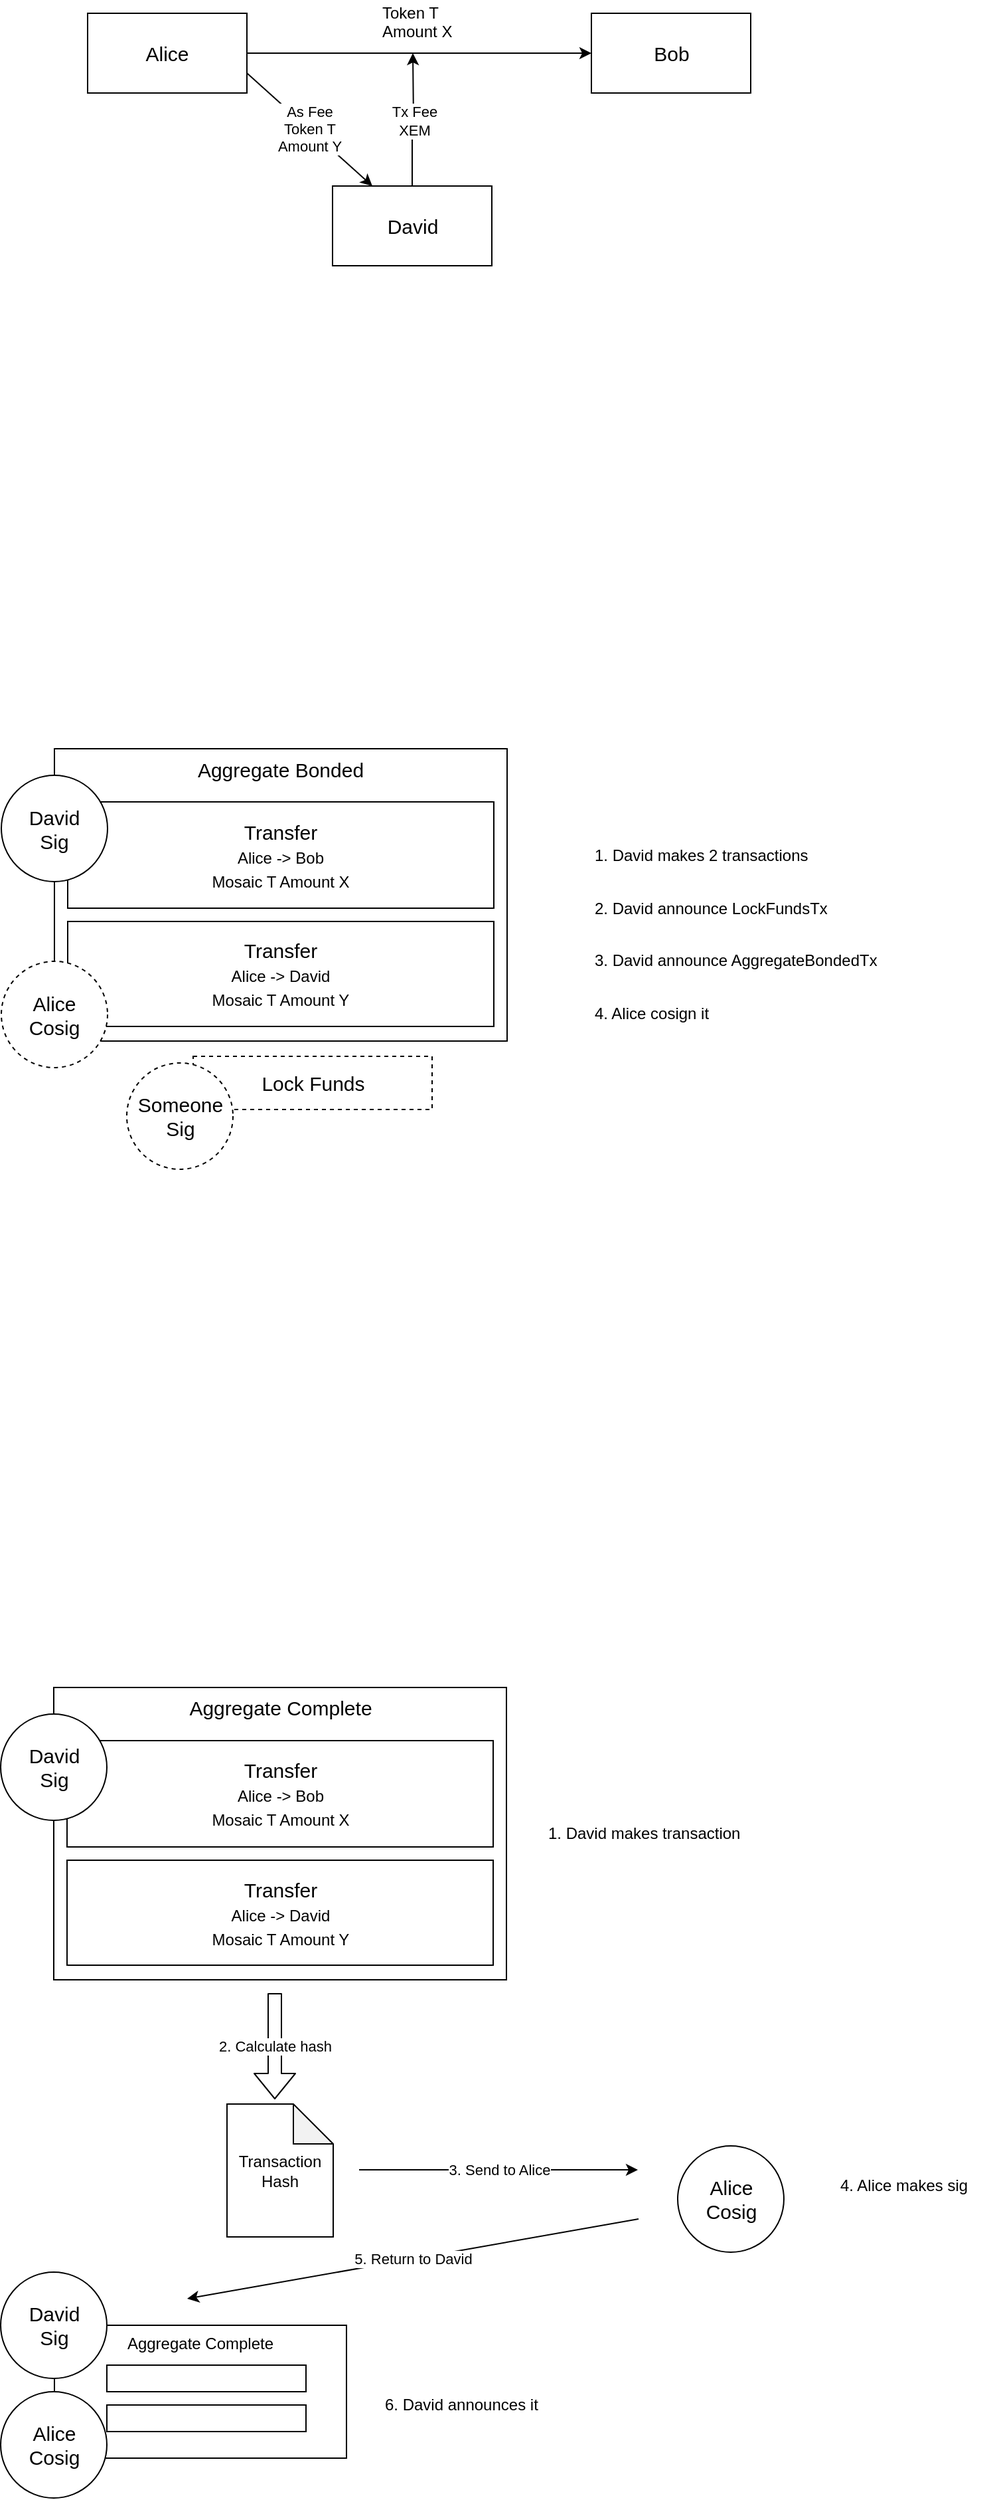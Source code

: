 <mxfile version="10.6.5" type="github"><diagram id="ZBb2apP_9RPO1IJwK8Iz" name="Page-1"><mxGraphModel dx="183" dy="1751" grid="1" gridSize="10" guides="1" tooltips="1" connect="1" arrows="1" fold="1" page="1" pageScale="1" pageWidth="827" pageHeight="1169" math="0" shadow="0"><root><mxCell id="0"/><mxCell id="1" parent="0"/><mxCell id="Iw9-Jz1FEkBGUgRlSXo1-26" style="edgeStyle=orthogonalEdgeStyle;rounded=0;orthogonalLoop=1;jettySize=auto;html=1;exitX=1;exitY=0.5;exitDx=0;exitDy=0;entryX=0;entryY=0.5;entryDx=0;entryDy=0;" parent="1" source="Iw9-Jz1FEkBGUgRlSXo1-3" target="Iw9-Jz1FEkBGUgRlSXo1-4" edge="1"><mxGeometry relative="1" as="geometry"/></mxCell><mxCell id="Iw9-Jz1FEkBGUgRlSXo1-29" value="As Fee&lt;br&gt;Token T&lt;br&gt;Amount Y&lt;br&gt;" style="rounded=0;orthogonalLoop=1;jettySize=auto;html=1;exitX=1;exitY=0.75;exitDx=0;exitDy=0;entryX=0.25;entryY=0;entryDx=0;entryDy=0;" parent="1" source="Iw9-Jz1FEkBGUgRlSXo1-3" target="Iw9-Jz1FEkBGUgRlSXo1-25" edge="1"><mxGeometry relative="1" as="geometry"/></mxCell><mxCell id="Iw9-Jz1FEkBGUgRlSXo1-3" value="Alice" style="rounded=0;whiteSpace=wrap;html=1;labelBackgroundColor=#ffffff;fontSize=15;align=center;" parent="1" vertex="1"><mxGeometry x="915" y="-720" width="120" height="60" as="geometry"/></mxCell><mxCell id="Iw9-Jz1FEkBGUgRlSXo1-4" value="Bob" style="rounded=0;whiteSpace=wrap;html=1;labelBackgroundColor=#ffffff;fontSize=15;align=center;" parent="1" vertex="1"><mxGeometry x="1294.5" y="-720" width="120" height="60" as="geometry"/></mxCell><mxCell id="Iw9-Jz1FEkBGUgRlSXo1-7" value="Lock Funds&lt;br&gt;" style="rounded=0;whiteSpace=wrap;html=1;labelBackgroundColor=#ffffff;fontSize=15;align=center;dashed=1;" parent="1" vertex="1"><mxGeometry x="994.5" y="65" width="180" height="40" as="geometry"/></mxCell><mxCell id="Iw9-Jz1FEkBGUgRlSXo1-8" value="Someone Sig&lt;br&gt;" style="ellipse;whiteSpace=wrap;html=1;aspect=fixed;labelBackgroundColor=none;fontSize=15;align=center;dashed=1;fillColor=#ffffff;" parent="1" vertex="1"><mxGeometry x="944.5" y="70" width="80" height="80" as="geometry"/></mxCell><mxCell id="Iw9-Jz1FEkBGUgRlSXo1-17" value="Aggregate Bonded" style="rounded=0;whiteSpace=wrap;html=1;labelBackgroundColor=#ffffff;fontSize=15;align=center;verticalAlign=top;" parent="1" vertex="1"><mxGeometry x="890" y="-166.5" width="341" height="220" as="geometry"/></mxCell><mxCell id="Iw9-Jz1FEkBGUgRlSXo1-18" value="Transfer&lt;br&gt;&lt;font style=&quot;font-size: 12px&quot;&gt;Alice -&amp;gt; Bob&lt;/font&gt;&lt;br&gt;&lt;font style=&quot;font-size: 12px&quot;&gt;Mosaic T Amount X&lt;/font&gt;&lt;br&gt;" style="rounded=0;whiteSpace=wrap;html=1;labelBackgroundColor=#ffffff;fontSize=15;align=center;" parent="1" vertex="1"><mxGeometry x="900" y="-126.5" width="321" height="80" as="geometry"/></mxCell><mxCell id="Iw9-Jz1FEkBGUgRlSXo1-19" value="&lt;font&gt;Transfer&lt;br&gt;&lt;font style=&quot;font-size: 12px&quot;&gt;Alice -&amp;gt; David&lt;/font&gt;&lt;br&gt;&lt;font style=&quot;font-size: 12px&quot;&gt;Mosaic T Amount Y&lt;/font&gt;&lt;/font&gt;&lt;br&gt;" style="rounded=0;whiteSpace=wrap;html=1;labelBackgroundColor=#ffffff;fontSize=15;align=center;" parent="1" vertex="1"><mxGeometry x="900" y="-36.5" width="321" height="79" as="geometry"/></mxCell><mxCell id="Iw9-Jz1FEkBGUgRlSXo1-21" value="David&lt;br&gt;Sig&lt;br&gt;" style="ellipse;whiteSpace=wrap;html=1;aspect=fixed;labelBackgroundColor=#ffffff;fontSize=15;align=center;" parent="1" vertex="1"><mxGeometry x="850" y="-146.5" width="80" height="80" as="geometry"/></mxCell><mxCell id="Iw9-Jz1FEkBGUgRlSXo1-22" value="Alice&lt;br&gt;Cosig&lt;br&gt;" style="ellipse;whiteSpace=wrap;html=1;aspect=fixed;labelBackgroundColor=#ffffff;fontSize=15;align=center;dashed=1;" parent="1" vertex="1"><mxGeometry x="850" y="-6.5" width="80" height="80" as="geometry"/></mxCell><mxCell id="Iw9-Jz1FEkBGUgRlSXo1-28" value="Tx Fee&lt;br&gt;XEM&lt;br&gt;" style="edgeStyle=orthogonalEdgeStyle;rounded=0;orthogonalLoop=1;jettySize=auto;html=1;exitX=0.5;exitY=0;exitDx=0;exitDy=0;" parent="1" source="Iw9-Jz1FEkBGUgRlSXo1-25" edge="1"><mxGeometry relative="1" as="geometry"><mxPoint x="1160" y="-690" as="targetPoint"/></mxGeometry></mxCell><mxCell id="Iw9-Jz1FEkBGUgRlSXo1-25" value="David" style="rounded=0;whiteSpace=wrap;html=1;labelBackgroundColor=#ffffff;fontSize=15;align=center;" parent="1" vertex="1"><mxGeometry x="1099.5" y="-590" width="120" height="60" as="geometry"/></mxCell><mxCell id="Iw9-Jz1FEkBGUgRlSXo1-27" value="Token T&lt;br&gt;Amount X&lt;br&gt;" style="text;html=1;resizable=0;points=[];autosize=1;align=left;verticalAlign=top;spacingTop=-4;" parent="1" vertex="1"><mxGeometry x="1135" y="-730" width="70" height="30" as="geometry"/></mxCell><mxCell id="Iw9-Jz1FEkBGUgRlSXo1-37" value="Aggregate Complete" style="rounded=0;whiteSpace=wrap;html=1;labelBackgroundColor=#ffffff;fontSize=15;align=center;verticalAlign=top;" parent="1" vertex="1"><mxGeometry x="889.5" y="540" width="341" height="220" as="geometry"/></mxCell><mxCell id="Iw9-Jz1FEkBGUgRlSXo1-38" value="Transfer&lt;br&gt;&lt;font style=&quot;font-size: 12px&quot;&gt;Alice -&amp;gt; Bob&lt;/font&gt;&lt;br&gt;&lt;font style=&quot;font-size: 12px&quot;&gt;Mosaic T Amount X&lt;/font&gt;&lt;br&gt;" style="rounded=0;whiteSpace=wrap;html=1;labelBackgroundColor=#ffffff;fontSize=15;align=center;" parent="1" vertex="1"><mxGeometry x="899.5" y="580" width="321" height="80" as="geometry"/></mxCell><mxCell id="Iw9-Jz1FEkBGUgRlSXo1-39" value="&lt;font&gt;Transfer&lt;br&gt;&lt;font style=&quot;font-size: 12px&quot;&gt;Alice -&amp;gt; David&lt;/font&gt;&lt;br&gt;&lt;font style=&quot;font-size: 12px&quot;&gt;Mosaic T Amount Y&lt;/font&gt;&lt;/font&gt;&lt;br&gt;" style="rounded=0;whiteSpace=wrap;html=1;labelBackgroundColor=#ffffff;fontSize=15;align=center;" parent="1" vertex="1"><mxGeometry x="899.5" y="670" width="321" height="79" as="geometry"/></mxCell><mxCell id="Iw9-Jz1FEkBGUgRlSXo1-40" value="David&lt;br&gt;Sig&lt;br&gt;" style="ellipse;whiteSpace=wrap;html=1;aspect=fixed;labelBackgroundColor=#ffffff;fontSize=15;align=center;" parent="1" vertex="1"><mxGeometry x="849.5" y="560" width="80" height="80" as="geometry"/></mxCell><mxCell id="Iw9-Jz1FEkBGUgRlSXo1-41" value="Alice&lt;br&gt;Cosig&lt;br&gt;" style="ellipse;whiteSpace=wrap;html=1;aspect=fixed;labelBackgroundColor=#ffffff;fontSize=15;align=center;" parent="1" vertex="1"><mxGeometry x="1359.5" y="885" width="80" height="80" as="geometry"/></mxCell><mxCell id="Iw9-Jz1FEkBGUgRlSXo1-42" value="2. Calculate hash" style="shape=flexArrow;endArrow=classic;html=1;" parent="1" edge="1"><mxGeometry width="50" height="50" relative="1" as="geometry"><mxPoint x="1056" y="770" as="sourcePoint"/><mxPoint x="1056" y="850" as="targetPoint"/></mxGeometry></mxCell><mxCell id="Iw9-Jz1FEkBGUgRlSXo1-43" value="Transaction&lt;br&gt;Hash" style="shape=note;whiteSpace=wrap;html=1;backgroundOutline=1;darkOpacity=0.05;" parent="1" vertex="1"><mxGeometry x="1020" y="853.5" width="80" height="100" as="geometry"/></mxCell><mxCell id="Iw9-Jz1FEkBGUgRlSXo1-44" value="3. Send to Alice" style="endArrow=classic;html=1;" parent="1" edge="1"><mxGeometry width="50" height="50" relative="1" as="geometry"><mxPoint x="1119.5" y="903" as="sourcePoint"/><mxPoint x="1329.5" y="903" as="targetPoint"/></mxGeometry></mxCell><mxCell id="Iw9-Jz1FEkBGUgRlSXo1-45" value="5. Return to David" style="endArrow=classic;html=1;" parent="1" edge="1"><mxGeometry width="50" height="50" relative="1" as="geometry"><mxPoint x="1330" y="940" as="sourcePoint"/><mxPoint x="990" y="1000" as="targetPoint"/></mxGeometry></mxCell><mxCell id="Iw9-Jz1FEkBGUgRlSXo1-46" value="1. David makes transaction" style="text;html=1;resizable=0;points=[];autosize=1;align=left;verticalAlign=top;spacingTop=-4;" parent="1" vertex="1"><mxGeometry x="1259.5" y="640" width="160" height="20" as="geometry"/></mxCell><mxCell id="Iw9-Jz1FEkBGUgRlSXo1-49" value="4. Alice makes sig" style="text;html=1;resizable=0;points=[];autosize=1;align=left;verticalAlign=top;spacingTop=-4;" parent="1" vertex="1"><mxGeometry x="1480" y="905" width="110" height="20" as="geometry"/></mxCell><mxCell id="Iw9-Jz1FEkBGUgRlSXo1-51" value="Aggregate Complete" style="rounded=0;whiteSpace=wrap;html=1;verticalAlign=top;" parent="1" vertex="1"><mxGeometry x="890" y="1020" width="220" height="100" as="geometry"/></mxCell><mxCell id="Iw9-Jz1FEkBGUgRlSXo1-52" value="David&lt;br&gt;Sig&lt;br&gt;" style="ellipse;whiteSpace=wrap;html=1;aspect=fixed;labelBackgroundColor=#ffffff;fontSize=15;align=center;" parent="1" vertex="1"><mxGeometry x="849.5" y="980" width="80" height="80" as="geometry"/></mxCell><mxCell id="Iw9-Jz1FEkBGUgRlSXo1-53" value="Alice&lt;br&gt;Cosig&lt;br&gt;" style="ellipse;whiteSpace=wrap;html=1;aspect=fixed;labelBackgroundColor=#ffffff;fontSize=15;align=center;" parent="1" vertex="1"><mxGeometry x="849.5" y="1070" width="80" height="80" as="geometry"/></mxCell><mxCell id="Iw9-Jz1FEkBGUgRlSXo1-54" value="6. David announces it" style="text;html=1;resizable=0;points=[];autosize=1;align=left;verticalAlign=top;spacingTop=-4;" parent="1" vertex="1"><mxGeometry x="1137" y="1070" width="130" height="20" as="geometry"/></mxCell><mxCell id="Iw9-Jz1FEkBGUgRlSXo1-55" value="" style="rounded=0;whiteSpace=wrap;html=1;" parent="1" vertex="1"><mxGeometry x="929.5" y="1050" width="150" height="20" as="geometry"/></mxCell><mxCell id="Iw9-Jz1FEkBGUgRlSXo1-56" value="" style="rounded=0;whiteSpace=wrap;html=1;" parent="1" vertex="1"><mxGeometry x="929.5" y="1080" width="150" height="20" as="geometry"/></mxCell><mxCell id="MxsTtTvwNsFLAdpaQivg-1" value="1. David makes 2 transactions" style="text;html=1;resizable=0;points=[];autosize=1;align=left;verticalAlign=top;spacingTop=-4;" vertex="1" parent="1"><mxGeometry x="1294.5" y="-96.5" width="180" height="20" as="geometry"/></mxCell><mxCell id="MxsTtTvwNsFLAdpaQivg-2" value="2. David announce LockFundsTx" style="text;html=1;resizable=0;points=[];autosize=1;align=left;verticalAlign=top;spacingTop=-4;" vertex="1" parent="1"><mxGeometry x="1294.5" y="-56.5" width="190" height="20" as="geometry"/></mxCell><mxCell id="MxsTtTvwNsFLAdpaQivg-3" value="3. David announce AggregateBondedTx" style="text;html=1;resizable=0;points=[];autosize=1;align=left;verticalAlign=top;spacingTop=-4;" vertex="1" parent="1"><mxGeometry x="1294.5" y="-17" width="230" height="20" as="geometry"/></mxCell><mxCell id="MxsTtTvwNsFLAdpaQivg-4" value="4. Alice cosign it" style="text;html=1;resizable=0;points=[];autosize=1;align=left;verticalAlign=top;spacingTop=-4;" vertex="1" parent="1"><mxGeometry x="1294.5" y="22.5" width="100" height="20" as="geometry"/></mxCell></root></mxGraphModel></diagram></mxfile>